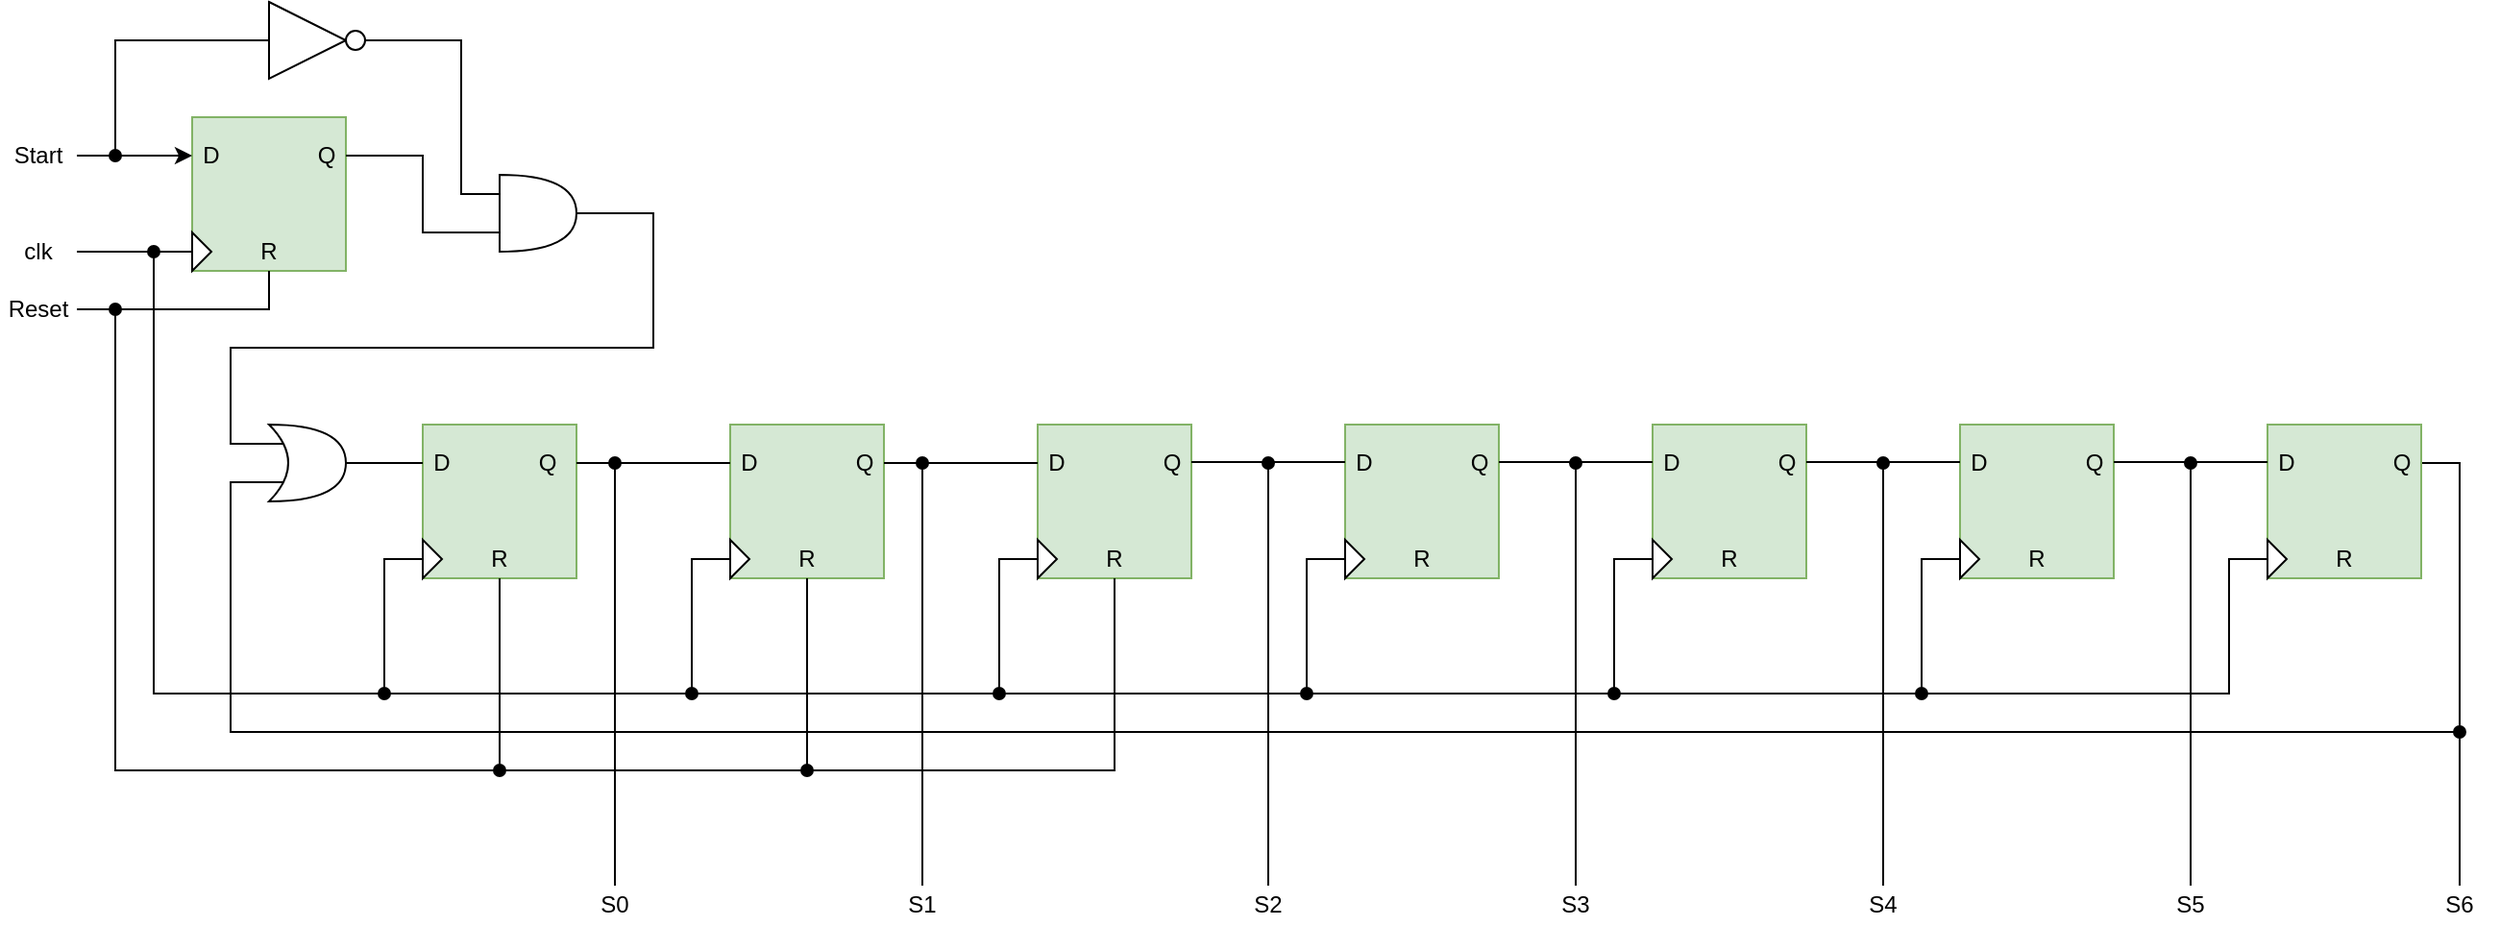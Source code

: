 <mxfile version="14.2.7" type="device"><diagram id="OjvjOQxZKe5JnN2JTRcf" name="Page-1"><mxGraphModel dx="1422" dy="718" grid="1" gridSize="10" guides="1" tooltips="1" connect="1" arrows="1" fold="1" page="1" pageScale="1" pageWidth="850" pageHeight="1100" math="0" shadow="0"><root><mxCell id="0"/><mxCell id="1" parent="0"/><mxCell id="0pobI7jxSC6gzCJXTfoS-1" value="" style="rounded=0;whiteSpace=wrap;html=1;fillColor=#d5e8d4;strokeColor=#82b366;" parent="1" vertex="1"><mxGeometry x="360" y="240" width="80" height="80" as="geometry"/></mxCell><mxCell id="0pobI7jxSC6gzCJXTfoS-2" value="" style="rounded=0;whiteSpace=wrap;html=1;fillColor=#d5e8d4;strokeColor=#82b366;" parent="1" vertex="1"><mxGeometry x="520" y="240" width="80" height="80" as="geometry"/></mxCell><mxCell id="0pobI7jxSC6gzCJXTfoS-3" value="D" style="text;html=1;strokeColor=none;fillColor=none;align=center;verticalAlign=middle;whiteSpace=wrap;rounded=0;" parent="1" vertex="1"><mxGeometry x="350" y="250" width="40" height="20" as="geometry"/></mxCell><mxCell id="0pobI7jxSC6gzCJXTfoS-4" value="D" style="text;html=1;strokeColor=none;fillColor=none;align=center;verticalAlign=middle;whiteSpace=wrap;rounded=0;" parent="1" vertex="1"><mxGeometry x="510" y="250" width="40" height="20" as="geometry"/></mxCell><mxCell id="0pobI7jxSC6gzCJXTfoS-6" value="" style="triangle;whiteSpace=wrap;html=1;" parent="1" vertex="1"><mxGeometry x="360" y="300" width="10" height="20" as="geometry"/></mxCell><mxCell id="0pobI7jxSC6gzCJXTfoS-7" value="" style="triangle;whiteSpace=wrap;html=1;" parent="1" vertex="1"><mxGeometry x="520" y="300" width="10" height="20" as="geometry"/></mxCell><mxCell id="0pobI7jxSC6gzCJXTfoS-8" value="Q" style="text;html=1;strokeColor=none;fillColor=none;align=center;verticalAlign=middle;whiteSpace=wrap;rounded=0;" parent="1" vertex="1"><mxGeometry x="405" y="250" width="40" height="20" as="geometry"/></mxCell><mxCell id="0pobI7jxSC6gzCJXTfoS-9" value="Q" style="text;html=1;strokeColor=none;fillColor=none;align=center;verticalAlign=middle;whiteSpace=wrap;rounded=0;" parent="1" vertex="1"><mxGeometry x="570" y="250" width="40" height="20" as="geometry"/></mxCell><mxCell id="0pobI7jxSC6gzCJXTfoS-11" value="Start" style="text;html=1;strokeColor=none;fillColor=none;align=center;verticalAlign=middle;whiteSpace=wrap;rounded=0;" parent="1" vertex="1"><mxGeometry x="140" y="90" width="40" height="20" as="geometry"/></mxCell><mxCell id="0pobI7jxSC6gzCJXTfoS-12" value="R" style="text;html=1;strokeColor=none;fillColor=none;align=center;verticalAlign=middle;whiteSpace=wrap;rounded=0;" parent="1" vertex="1"><mxGeometry x="380" y="300" width="40" height="20" as="geometry"/></mxCell><mxCell id="0pobI7jxSC6gzCJXTfoS-13" value="R" style="text;html=1;strokeColor=none;fillColor=none;align=center;verticalAlign=middle;whiteSpace=wrap;rounded=0;" parent="1" vertex="1"><mxGeometry x="540" y="300" width="40" height="20" as="geometry"/></mxCell><mxCell id="0pobI7jxSC6gzCJXTfoS-15" value="Reset" style="text;html=1;strokeColor=none;fillColor=none;align=center;verticalAlign=middle;whiteSpace=wrap;rounded=0;" parent="1" vertex="1"><mxGeometry x="140" y="170" width="40" height="20" as="geometry"/></mxCell><mxCell id="0pobI7jxSC6gzCJXTfoS-16" value="" style="endArrow=none;html=1;entryX=0.5;entryY=1;entryDx=0;entryDy=0;rounded=0;startArrow=oval;startFill=1;" parent="1" target="0pobI7jxSC6gzCJXTfoS-12" edge="1"><mxGeometry width="50" height="50" relative="1" as="geometry"><mxPoint x="200" y="180" as="sourcePoint"/><mxPoint x="450" y="370" as="targetPoint"/><Array as="points"><mxPoint x="200" y="420"/><mxPoint x="400" y="420"/></Array></mxGeometry></mxCell><mxCell id="0pobI7jxSC6gzCJXTfoS-17" value="" style="endArrow=none;html=1;entryX=0.5;entryY=1;entryDx=0;entryDy=0;rounded=0;startArrow=oval;startFill=1;" parent="1" target="0pobI7jxSC6gzCJXTfoS-13" edge="1"><mxGeometry width="50" height="50" relative="1" as="geometry"><mxPoint x="400" y="420" as="sourcePoint"/><mxPoint x="450" y="370" as="targetPoint"/><Array as="points"><mxPoint x="560" y="420"/></Array></mxGeometry></mxCell><mxCell id="0pobI7jxSC6gzCJXTfoS-18" value="clk" style="text;html=1;strokeColor=none;fillColor=none;align=center;verticalAlign=middle;whiteSpace=wrap;rounded=0;" parent="1" vertex="1"><mxGeometry x="140" y="140" width="40" height="20" as="geometry"/></mxCell><mxCell id="0pobI7jxSC6gzCJXTfoS-19" value="" style="endArrow=none;html=1;entryX=0;entryY=0.5;entryDx=0;entryDy=0;rounded=0;startArrow=oval;startFill=1;" parent="1" target="0pobI7jxSC6gzCJXTfoS-6" edge="1"><mxGeometry width="50" height="50" relative="1" as="geometry"><mxPoint x="220" y="150" as="sourcePoint"/><mxPoint x="450" y="370" as="targetPoint"/><Array as="points"><mxPoint x="220" y="380"/><mxPoint x="340" y="380"/><mxPoint x="340" y="310"/></Array></mxGeometry></mxCell><mxCell id="0pobI7jxSC6gzCJXTfoS-20" value="" style="endArrow=none;html=1;entryX=0;entryY=0.5;entryDx=0;entryDy=0;rounded=0;startArrow=oval;startFill=1;" parent="1" target="0pobI7jxSC6gzCJXTfoS-7" edge="1"><mxGeometry width="50" height="50" relative="1" as="geometry"><mxPoint x="340" y="380" as="sourcePoint"/><mxPoint x="450" y="370" as="targetPoint"/><Array as="points"><mxPoint x="500" y="380"/><mxPoint x="500" y="310"/></Array></mxGeometry></mxCell><mxCell id="0pobI7jxSC6gzCJXTfoS-23" value="" style="endArrow=none;html=1;strokeColor=#000000;exitX=1;exitY=0.5;exitDx=0;exitDy=0;exitPerimeter=0;" parent="1" edge="1"><mxGeometry width="50" height="50" relative="1" as="geometry"><mxPoint x="320" y="260" as="sourcePoint"/><mxPoint x="360" y="260" as="targetPoint"/></mxGeometry></mxCell><mxCell id="0pobI7jxSC6gzCJXTfoS-25" value="" style="triangle;whiteSpace=wrap;html=1;" parent="1" vertex="1"><mxGeometry x="280" y="20" width="40" height="40" as="geometry"/></mxCell><mxCell id="0pobI7jxSC6gzCJXTfoS-27" value="" style="ellipse;whiteSpace=wrap;html=1;aspect=fixed;" parent="1" vertex="1"><mxGeometry x="320" y="35" width="10" height="10" as="geometry"/></mxCell><mxCell id="0pobI7jxSC6gzCJXTfoS-28" value="" style="shape=or;whiteSpace=wrap;html=1;" parent="1" vertex="1"><mxGeometry x="400" y="110" width="40" height="40" as="geometry"/></mxCell><mxCell id="0pobI7jxSC6gzCJXTfoS-32" value="" style="endArrow=oval;html=1;strokeColor=#000000;startArrow=none;startFill=0;endFill=1;exitX=0.5;exitY=0;exitDx=0;exitDy=0;" parent="1" edge="1" source="0pobI7jxSC6gzCJXTfoS-35"><mxGeometry width="50" height="50" relative="1" as="geometry"><mxPoint x="480" y="480" as="sourcePoint"/><mxPoint x="460" y="260" as="targetPoint"/></mxGeometry></mxCell><mxCell id="0pobI7jxSC6gzCJXTfoS-33" value="" style="endArrow=none;html=1;strokeColor=#000000;startArrow=oval;startFill=1;entryX=0.5;entryY=0;entryDx=0;entryDy=0;" parent="1" target="0pobI7jxSC6gzCJXTfoS-36" edge="1"><mxGeometry width="50" height="50" relative="1" as="geometry"><mxPoint x="620" y="260" as="sourcePoint"/><mxPoint x="620" y="440" as="targetPoint"/></mxGeometry></mxCell><mxCell id="0pobI7jxSC6gzCJXTfoS-35" value="S0" style="text;html=1;strokeColor=none;fillColor=none;align=center;verticalAlign=middle;whiteSpace=wrap;rounded=0;" parent="1" vertex="1"><mxGeometry x="440" y="480" width="40" height="20" as="geometry"/></mxCell><mxCell id="0pobI7jxSC6gzCJXTfoS-36" value="S1" style="text;html=1;strokeColor=none;fillColor=none;align=center;verticalAlign=middle;whiteSpace=wrap;rounded=0;" parent="1" vertex="1"><mxGeometry x="600" y="480" width="40" height="20" as="geometry"/></mxCell><mxCell id="9kerFV_0ydlPoiB_wsrC-1" value="" style="rounded=0;whiteSpace=wrap;html=1;fillColor=#d5e8d4;strokeColor=#82b366;" parent="1" vertex="1"><mxGeometry x="680" y="240" width="80" height="80" as="geometry"/></mxCell><mxCell id="9kerFV_0ydlPoiB_wsrC-2" value="" style="triangle;whiteSpace=wrap;html=1;" parent="1" vertex="1"><mxGeometry x="680" y="300" width="10" height="20" as="geometry"/></mxCell><mxCell id="9kerFV_0ydlPoiB_wsrC-3" value="Q" style="text;html=1;strokeColor=none;fillColor=none;align=center;verticalAlign=middle;whiteSpace=wrap;rounded=0;" parent="1" vertex="1"><mxGeometry x="730" y="250" width="40" height="20" as="geometry"/></mxCell><mxCell id="9kerFV_0ydlPoiB_wsrC-4" value="R" style="text;html=1;strokeColor=none;fillColor=none;align=center;verticalAlign=middle;whiteSpace=wrap;rounded=0;" parent="1" vertex="1"><mxGeometry x="700" y="300" width="40" height="20" as="geometry"/></mxCell><mxCell id="9kerFV_0ydlPoiB_wsrC-5" value="" style="endArrow=none;html=1;exitX=1;exitY=0.25;exitDx=0;exitDy=0;" parent="1" source="0pobI7jxSC6gzCJXTfoS-2" edge="1"><mxGeometry width="50" height="50" relative="1" as="geometry"><mxPoint x="650" y="250" as="sourcePoint"/><mxPoint x="680" y="260" as="targetPoint"/></mxGeometry></mxCell><mxCell id="9kerFV_0ydlPoiB_wsrC-7" value="D" style="text;html=1;strokeColor=none;fillColor=none;align=center;verticalAlign=middle;whiteSpace=wrap;rounded=0;" parent="1" vertex="1"><mxGeometry x="670" y="250" width="40" height="20" as="geometry"/></mxCell><mxCell id="9kerFV_0ydlPoiB_wsrC-8" value="" style="endArrow=none;html=1;rounded=0;startArrow=oval;startFill=1;entryX=0;entryY=0.5;entryDx=0;entryDy=0;" parent="1" target="yMxMw20fvy-GP8PhpHSN-17" edge="1"><mxGeometry width="50" height="50" relative="1" as="geometry"><mxPoint x="500" y="380" as="sourcePoint"/><mxPoint x="680" y="310" as="targetPoint"/><Array as="points"><mxPoint x="1300" y="380"/><mxPoint x="1300" y="310"/></Array></mxGeometry></mxCell><mxCell id="9kerFV_0ydlPoiB_wsrC-9" value="" style="endArrow=none;html=1;entryX=0.5;entryY=1;entryDx=0;entryDy=0;rounded=0;startArrow=oval;startFill=1;" parent="1" target="9kerFV_0ydlPoiB_wsrC-4" edge="1"><mxGeometry width="50" height="50" relative="1" as="geometry"><mxPoint x="560" y="420" as="sourcePoint"/><mxPoint x="370" y="370" as="targetPoint"/><Array as="points"><mxPoint x="720" y="420"/></Array></mxGeometry></mxCell><mxCell id="9kerFV_0ydlPoiB_wsrC-10" value="" style="endArrow=none;html=1;entryX=0.175;entryY=0.75;entryDx=0;entryDy=0;entryPerimeter=0;rounded=0;exitX=1;exitY=0.25;exitDx=0;exitDy=0;" parent="1" source="yMxMw20fvy-GP8PhpHSN-16" edge="1"><mxGeometry width="50" height="50" relative="1" as="geometry"><mxPoint x="1510" y="260" as="sourcePoint"/><mxPoint x="287" y="270" as="targetPoint"/><Array as="points"><mxPoint x="1420" y="260"/><mxPoint x="1420" y="400"/><mxPoint x="260" y="400"/><mxPoint x="260" y="270"/></Array></mxGeometry></mxCell><mxCell id="yMxMw20fvy-GP8PhpHSN-1" value="" style="rounded=0;whiteSpace=wrap;html=1;fillColor=#d5e8d4;strokeColor=#82b366;" parent="1" vertex="1"><mxGeometry x="840" y="240" width="80" height="80" as="geometry"/></mxCell><mxCell id="yMxMw20fvy-GP8PhpHSN-2" value="" style="triangle;whiteSpace=wrap;html=1;" parent="1" vertex="1"><mxGeometry x="840" y="300" width="10" height="20" as="geometry"/></mxCell><mxCell id="yMxMw20fvy-GP8PhpHSN-3" value="Q" style="text;html=1;strokeColor=none;fillColor=none;align=center;verticalAlign=middle;whiteSpace=wrap;rounded=0;" parent="1" vertex="1"><mxGeometry x="890" y="250" width="40" height="20" as="geometry"/></mxCell><mxCell id="yMxMw20fvy-GP8PhpHSN-4" value="R" style="text;html=1;strokeColor=none;fillColor=none;align=center;verticalAlign=middle;whiteSpace=wrap;rounded=0;" parent="1" vertex="1"><mxGeometry x="860" y="300" width="40" height="20" as="geometry"/></mxCell><mxCell id="yMxMw20fvy-GP8PhpHSN-5" value="D" style="text;html=1;strokeColor=none;fillColor=none;align=center;verticalAlign=middle;whiteSpace=wrap;rounded=0;" parent="1" vertex="1"><mxGeometry x="830" y="250" width="40" height="20" as="geometry"/></mxCell><mxCell id="yMxMw20fvy-GP8PhpHSN-6" value="" style="rounded=0;whiteSpace=wrap;html=1;fillColor=#d5e8d4;strokeColor=#82b366;" parent="1" vertex="1"><mxGeometry x="1000" y="240" width="80" height="80" as="geometry"/></mxCell><mxCell id="yMxMw20fvy-GP8PhpHSN-7" value="" style="triangle;whiteSpace=wrap;html=1;" parent="1" vertex="1"><mxGeometry x="1000" y="300" width="10" height="20" as="geometry"/></mxCell><mxCell id="yMxMw20fvy-GP8PhpHSN-8" value="Q" style="text;html=1;strokeColor=none;fillColor=none;align=center;verticalAlign=middle;whiteSpace=wrap;rounded=0;" parent="1" vertex="1"><mxGeometry x="1050" y="250" width="40" height="20" as="geometry"/></mxCell><mxCell id="yMxMw20fvy-GP8PhpHSN-9" value="R" style="text;html=1;strokeColor=none;fillColor=none;align=center;verticalAlign=middle;whiteSpace=wrap;rounded=0;" parent="1" vertex="1"><mxGeometry x="1020" y="300" width="40" height="20" as="geometry"/></mxCell><mxCell id="yMxMw20fvy-GP8PhpHSN-10" value="D" style="text;html=1;strokeColor=none;fillColor=none;align=center;verticalAlign=middle;whiteSpace=wrap;rounded=0;" parent="1" vertex="1"><mxGeometry x="990" y="250" width="40" height="20" as="geometry"/></mxCell><mxCell id="yMxMw20fvy-GP8PhpHSN-11" value="" style="rounded=0;whiteSpace=wrap;html=1;fillColor=#d5e8d4;strokeColor=#82b366;" parent="1" vertex="1"><mxGeometry x="1160" y="240" width="80" height="80" as="geometry"/></mxCell><mxCell id="yMxMw20fvy-GP8PhpHSN-12" value="" style="triangle;whiteSpace=wrap;html=1;" parent="1" vertex="1"><mxGeometry x="1160" y="300" width="10" height="20" as="geometry"/></mxCell><mxCell id="yMxMw20fvy-GP8PhpHSN-13" value="Q" style="text;html=1;strokeColor=none;fillColor=none;align=center;verticalAlign=middle;whiteSpace=wrap;rounded=0;" parent="1" vertex="1"><mxGeometry x="1210" y="250" width="40" height="20" as="geometry"/></mxCell><mxCell id="yMxMw20fvy-GP8PhpHSN-14" value="R" style="text;html=1;strokeColor=none;fillColor=none;align=center;verticalAlign=middle;whiteSpace=wrap;rounded=0;" parent="1" vertex="1"><mxGeometry x="1180" y="300" width="40" height="20" as="geometry"/></mxCell><mxCell id="yMxMw20fvy-GP8PhpHSN-15" value="D" style="text;html=1;strokeColor=none;fillColor=none;align=center;verticalAlign=middle;whiteSpace=wrap;rounded=0;" parent="1" vertex="1"><mxGeometry x="1150" y="250" width="40" height="20" as="geometry"/></mxCell><mxCell id="yMxMw20fvy-GP8PhpHSN-16" value="" style="rounded=0;whiteSpace=wrap;html=1;fillColor=#d5e8d4;strokeColor=#82b366;" parent="1" vertex="1"><mxGeometry x="1320" y="240" width="80" height="80" as="geometry"/></mxCell><mxCell id="yMxMw20fvy-GP8PhpHSN-17" value="" style="triangle;whiteSpace=wrap;html=1;" parent="1" vertex="1"><mxGeometry x="1320" y="300" width="10" height="20" as="geometry"/></mxCell><mxCell id="yMxMw20fvy-GP8PhpHSN-18" value="Q" style="text;html=1;strokeColor=none;fillColor=none;align=center;verticalAlign=middle;whiteSpace=wrap;rounded=0;" parent="1" vertex="1"><mxGeometry x="1370" y="250" width="40" height="20" as="geometry"/></mxCell><mxCell id="yMxMw20fvy-GP8PhpHSN-19" value="R" style="text;html=1;strokeColor=none;fillColor=none;align=center;verticalAlign=middle;whiteSpace=wrap;rounded=0;" parent="1" vertex="1"><mxGeometry x="1340" y="300" width="40" height="20" as="geometry"/></mxCell><mxCell id="yMxMw20fvy-GP8PhpHSN-20" value="D" style="text;html=1;strokeColor=none;fillColor=none;align=center;verticalAlign=middle;whiteSpace=wrap;rounded=0;" parent="1" vertex="1"><mxGeometry x="1310" y="250" width="40" height="20" as="geometry"/></mxCell><mxCell id="yMxMw20fvy-GP8PhpHSN-21" value="" style="endArrow=none;html=1;entryX=0;entryY=0.5;entryDx=0;entryDy=0;rounded=0;startArrow=oval;startFill=1;" parent="1" target="yMxMw20fvy-GP8PhpHSN-2" edge="1"><mxGeometry width="50" height="50" relative="1" as="geometry"><mxPoint x="820" y="380" as="sourcePoint"/><mxPoint x="950" y="370" as="targetPoint"/><Array as="points"><mxPoint x="820" y="310"/></Array></mxGeometry></mxCell><mxCell id="yMxMw20fvy-GP8PhpHSN-24" value="" style="endArrow=none;html=1;entryX=0;entryY=0.5;entryDx=0;entryDy=0;rounded=0;startArrow=oval;startFill=1;" parent="1" edge="1"><mxGeometry width="50" height="50" relative="1" as="geometry"><mxPoint x="980" y="380" as="sourcePoint"/><mxPoint x="1000" y="310" as="targetPoint"/><Array as="points"><mxPoint x="980" y="310"/></Array></mxGeometry></mxCell><mxCell id="yMxMw20fvy-GP8PhpHSN-25" value="" style="endArrow=none;html=1;entryX=0;entryY=0.5;entryDx=0;entryDy=0;rounded=0;startArrow=oval;startFill=1;" parent="1" edge="1"><mxGeometry width="50" height="50" relative="1" as="geometry"><mxPoint x="1140" y="380" as="sourcePoint"/><mxPoint x="1160" y="310" as="targetPoint"/><Array as="points"><mxPoint x="1140" y="310"/></Array></mxGeometry></mxCell><mxCell id="yMxMw20fvy-GP8PhpHSN-27" value="" style="endArrow=none;html=1;exitX=1;exitY=0.25;exitDx=0;exitDy=0;" parent="1" edge="1"><mxGeometry width="50" height="50" relative="1" as="geometry"><mxPoint x="760" y="259.5" as="sourcePoint"/><mxPoint x="840" y="259.5" as="targetPoint"/></mxGeometry></mxCell><mxCell id="yMxMw20fvy-GP8PhpHSN-28" value="" style="endArrow=none;html=1;exitX=1;exitY=0.25;exitDx=0;exitDy=0;" parent="1" edge="1"><mxGeometry width="50" height="50" relative="1" as="geometry"><mxPoint x="920" y="259.5" as="sourcePoint"/><mxPoint x="1000" y="259.5" as="targetPoint"/></mxGeometry></mxCell><mxCell id="yMxMw20fvy-GP8PhpHSN-29" value="" style="endArrow=none;html=1;exitX=1;exitY=0.25;exitDx=0;exitDy=0;" parent="1" edge="1"><mxGeometry width="50" height="50" relative="1" as="geometry"><mxPoint x="1080" y="259.5" as="sourcePoint"/><mxPoint x="1160" y="259.5" as="targetPoint"/></mxGeometry></mxCell><mxCell id="yMxMw20fvy-GP8PhpHSN-30" value="" style="endArrow=none;html=1;exitX=1;exitY=0.25;exitDx=0;exitDy=0;" parent="1" edge="1"><mxGeometry width="50" height="50" relative="1" as="geometry"><mxPoint x="1240" y="259.5" as="sourcePoint"/><mxPoint x="1320" y="259.5" as="targetPoint"/></mxGeometry></mxCell><mxCell id="yMxMw20fvy-GP8PhpHSN-31" value="" style="endArrow=none;html=1;strokeColor=#000000;startArrow=oval;startFill=1;entryX=0.5;entryY=0;entryDx=0;entryDy=0;" parent="1" target="yMxMw20fvy-GP8PhpHSN-32" edge="1"><mxGeometry width="50" height="50" relative="1" as="geometry"><mxPoint x="800" y="260" as="sourcePoint"/><mxPoint x="800" y="440" as="targetPoint"/></mxGeometry></mxCell><mxCell id="yMxMw20fvy-GP8PhpHSN-32" value="S2" style="text;html=1;strokeColor=none;fillColor=none;align=center;verticalAlign=middle;whiteSpace=wrap;rounded=0;" parent="1" vertex="1"><mxGeometry x="780" y="480" width="40" height="20" as="geometry"/></mxCell><mxCell id="yMxMw20fvy-GP8PhpHSN-33" value="" style="endArrow=none;html=1;strokeColor=#000000;startArrow=oval;startFill=1;entryX=0.5;entryY=0;entryDx=0;entryDy=0;" parent="1" target="yMxMw20fvy-GP8PhpHSN-34" edge="1"><mxGeometry width="50" height="50" relative="1" as="geometry"><mxPoint x="960" y="260" as="sourcePoint"/><mxPoint x="960" y="440" as="targetPoint"/></mxGeometry></mxCell><mxCell id="yMxMw20fvy-GP8PhpHSN-34" value="S3" style="text;html=1;strokeColor=none;fillColor=none;align=center;verticalAlign=middle;whiteSpace=wrap;rounded=0;" parent="1" vertex="1"><mxGeometry x="940" y="480" width="40" height="20" as="geometry"/></mxCell><mxCell id="yMxMw20fvy-GP8PhpHSN-35" value="" style="endArrow=none;html=1;strokeColor=#000000;startArrow=oval;startFill=1;entryX=0.5;entryY=0;entryDx=0;entryDy=0;" parent="1" target="yMxMw20fvy-GP8PhpHSN-36" edge="1"><mxGeometry width="50" height="50" relative="1" as="geometry"><mxPoint x="1120" y="260" as="sourcePoint"/><mxPoint x="1120" y="440" as="targetPoint"/></mxGeometry></mxCell><mxCell id="yMxMw20fvy-GP8PhpHSN-36" value="S4" style="text;html=1;strokeColor=none;fillColor=none;align=center;verticalAlign=middle;whiteSpace=wrap;rounded=0;" parent="1" vertex="1"><mxGeometry x="1100" y="480" width="40" height="20" as="geometry"/></mxCell><mxCell id="yMxMw20fvy-GP8PhpHSN-37" value="" style="endArrow=none;html=1;strokeColor=#000000;startArrow=oval;startFill=1;entryX=0.5;entryY=0;entryDx=0;entryDy=0;" parent="1" target="yMxMw20fvy-GP8PhpHSN-38" edge="1"><mxGeometry width="50" height="50" relative="1" as="geometry"><mxPoint x="1280" y="260" as="sourcePoint"/><mxPoint x="1280" y="440" as="targetPoint"/></mxGeometry></mxCell><mxCell id="yMxMw20fvy-GP8PhpHSN-38" value="S5" style="text;html=1;strokeColor=none;fillColor=none;align=center;verticalAlign=middle;whiteSpace=wrap;rounded=0;" parent="1" vertex="1"><mxGeometry x="1260" y="480" width="40" height="20" as="geometry"/></mxCell><mxCell id="yMxMw20fvy-GP8PhpHSN-39" value="" style="endArrow=none;html=1;strokeColor=#000000;startArrow=oval;startFill=1;entryX=0.5;entryY=0;entryDx=0;entryDy=0;" parent="1" target="yMxMw20fvy-GP8PhpHSN-40" edge="1"><mxGeometry width="50" height="50" relative="1" as="geometry"><mxPoint x="1420" y="400" as="sourcePoint"/><mxPoint x="1420" y="580" as="targetPoint"/></mxGeometry></mxCell><mxCell id="yMxMw20fvy-GP8PhpHSN-40" value="S6" style="text;html=1;strokeColor=none;fillColor=none;align=center;verticalAlign=middle;whiteSpace=wrap;rounded=0;" parent="1" vertex="1"><mxGeometry x="1400" y="480" width="40" height="20" as="geometry"/></mxCell><mxCell id="sxN6eithL9OMUKap1txO-1" value="" style="rounded=0;whiteSpace=wrap;html=1;fillColor=#d5e8d4;strokeColor=#82b366;" vertex="1" parent="1"><mxGeometry x="240" y="80" width="80" height="80" as="geometry"/></mxCell><mxCell id="sxN6eithL9OMUKap1txO-2" value="D" style="text;html=1;strokeColor=none;fillColor=none;align=center;verticalAlign=middle;whiteSpace=wrap;rounded=0;" vertex="1" parent="1"><mxGeometry x="230" y="90" width="40" height="20" as="geometry"/></mxCell><mxCell id="sxN6eithL9OMUKap1txO-3" value="" style="triangle;whiteSpace=wrap;html=1;" vertex="1" parent="1"><mxGeometry x="240" y="140" width="10" height="20" as="geometry"/></mxCell><mxCell id="sxN6eithL9OMUKap1txO-4" value="Q" style="text;html=1;strokeColor=none;fillColor=none;align=center;verticalAlign=middle;whiteSpace=wrap;rounded=0;" vertex="1" parent="1"><mxGeometry x="290" y="90" width="40" height="20" as="geometry"/></mxCell><mxCell id="sxN6eithL9OMUKap1txO-5" value="R" style="text;html=1;strokeColor=none;fillColor=none;align=center;verticalAlign=middle;whiteSpace=wrap;rounded=0;" vertex="1" parent="1"><mxGeometry x="260" y="140" width="40" height="20" as="geometry"/></mxCell><mxCell id="sxN6eithL9OMUKap1txO-8" value="" style="endArrow=classic;html=1;exitX=1;exitY=0.5;exitDx=0;exitDy=0;entryX=0;entryY=0.25;entryDx=0;entryDy=0;" edge="1" parent="1" source="0pobI7jxSC6gzCJXTfoS-11" target="sxN6eithL9OMUKap1txO-1"><mxGeometry width="50" height="50" relative="1" as="geometry"><mxPoint x="580" y="340" as="sourcePoint"/><mxPoint x="630" y="290" as="targetPoint"/></mxGeometry></mxCell><mxCell id="sxN6eithL9OMUKap1txO-10" value="" style="endArrow=none;html=1;exitX=1;exitY=0.25;exitDx=0;exitDy=0;rounded=0;" edge="1" parent="1" source="sxN6eithL9OMUKap1txO-1"><mxGeometry width="50" height="50" relative="1" as="geometry"><mxPoint x="360" y="110" as="sourcePoint"/><mxPoint x="400" y="140" as="targetPoint"/><Array as="points"><mxPoint x="360" y="100"/><mxPoint x="360" y="140"/></Array></mxGeometry></mxCell><mxCell id="sxN6eithL9OMUKap1txO-12" value="" style="endArrow=none;html=1;exitX=1;exitY=0.5;exitDx=0;exitDy=0;entryX=0;entryY=0.25;entryDx=0;entryDy=0;entryPerimeter=0;rounded=0;" edge="1" parent="1" source="0pobI7jxSC6gzCJXTfoS-27" target="0pobI7jxSC6gzCJXTfoS-28"><mxGeometry width="50" height="50" relative="1" as="geometry"><mxPoint x="580" y="340" as="sourcePoint"/><mxPoint x="630" y="290" as="targetPoint"/><Array as="points"><mxPoint x="380" y="40"/><mxPoint x="380" y="120"/></Array></mxGeometry></mxCell><mxCell id="sxN6eithL9OMUKap1txO-13" value="" style="endArrow=none;html=1;entryX=0;entryY=0.5;entryDx=0;entryDy=0;rounded=0;startArrow=oval;startFill=1;" edge="1" parent="1" target="0pobI7jxSC6gzCJXTfoS-25"><mxGeometry width="50" height="50" relative="1" as="geometry"><mxPoint x="200" y="100" as="sourcePoint"/><mxPoint x="630" y="290" as="targetPoint"/><Array as="points"><mxPoint x="200" y="40"/></Array></mxGeometry></mxCell><mxCell id="sxN6eithL9OMUKap1txO-14" value="" style="shape=xor;whiteSpace=wrap;html=1;" vertex="1" parent="1"><mxGeometry x="280" y="240" width="40" height="40" as="geometry"/></mxCell><mxCell id="sxN6eithL9OMUKap1txO-15" value="" style="endArrow=none;html=1;exitX=0.175;exitY=0.25;exitDx=0;exitDy=0;exitPerimeter=0;entryX=1;entryY=0.5;entryDx=0;entryDy=0;entryPerimeter=0;rounded=0;" edge="1" parent="1" source="sxN6eithL9OMUKap1txO-14" target="0pobI7jxSC6gzCJXTfoS-28"><mxGeometry width="50" height="50" relative="1" as="geometry"><mxPoint x="580" y="340" as="sourcePoint"/><mxPoint x="630" y="290" as="targetPoint"/><Array as="points"><mxPoint x="260" y="250"/><mxPoint x="260" y="200"/><mxPoint x="480" y="200"/><mxPoint x="480" y="130"/></Array></mxGeometry></mxCell><mxCell id="sxN6eithL9OMUKap1txO-17" value="" style="endArrow=none;html=1;exitX=1;exitY=0.5;exitDx=0;exitDy=0;entryX=0;entryY=0.5;entryDx=0;entryDy=0;" edge="1" parent="1" source="0pobI7jxSC6gzCJXTfoS-18" target="sxN6eithL9OMUKap1txO-3"><mxGeometry width="50" height="50" relative="1" as="geometry"><mxPoint x="580" y="340" as="sourcePoint"/><mxPoint x="630" y="290" as="targetPoint"/></mxGeometry></mxCell><mxCell id="sxN6eithL9OMUKap1txO-19" value="" style="endArrow=none;html=1;exitX=1;exitY=0.5;exitDx=0;exitDy=0;entryX=0.5;entryY=1;entryDx=0;entryDy=0;rounded=0;" edge="1" parent="1" source="0pobI7jxSC6gzCJXTfoS-15" target="sxN6eithL9OMUKap1txO-5"><mxGeometry width="50" height="50" relative="1" as="geometry"><mxPoint x="580" y="340" as="sourcePoint"/><mxPoint x="630" y="290" as="targetPoint"/><Array as="points"><mxPoint x="280" y="180"/></Array></mxGeometry></mxCell><mxCell id="sxN6eithL9OMUKap1txO-20" value="" style="endArrow=none;html=1;exitX=1;exitY=0.25;exitDx=0;exitDy=0;entryX=0;entryY=0.25;entryDx=0;entryDy=0;" edge="1" parent="1" source="0pobI7jxSC6gzCJXTfoS-1" target="0pobI7jxSC6gzCJXTfoS-2"><mxGeometry width="50" height="50" relative="1" as="geometry"><mxPoint x="490" y="260" as="sourcePoint"/><mxPoint x="580" y="260" as="targetPoint"/></mxGeometry></mxCell><mxCell id="sxN6eithL9OMUKap1txO-21" value="" style="endArrow=none;html=1;entryX=0;entryY=0.5;entryDx=0;entryDy=0;rounded=0;startArrow=oval;startFill=1;" edge="1" parent="1"><mxGeometry width="50" height="50" relative="1" as="geometry"><mxPoint x="660" y="380" as="sourcePoint"/><mxPoint x="680" y="310" as="targetPoint"/><Array as="points"><mxPoint x="660" y="310"/></Array></mxGeometry></mxCell></root></mxGraphModel></diagram></mxfile>